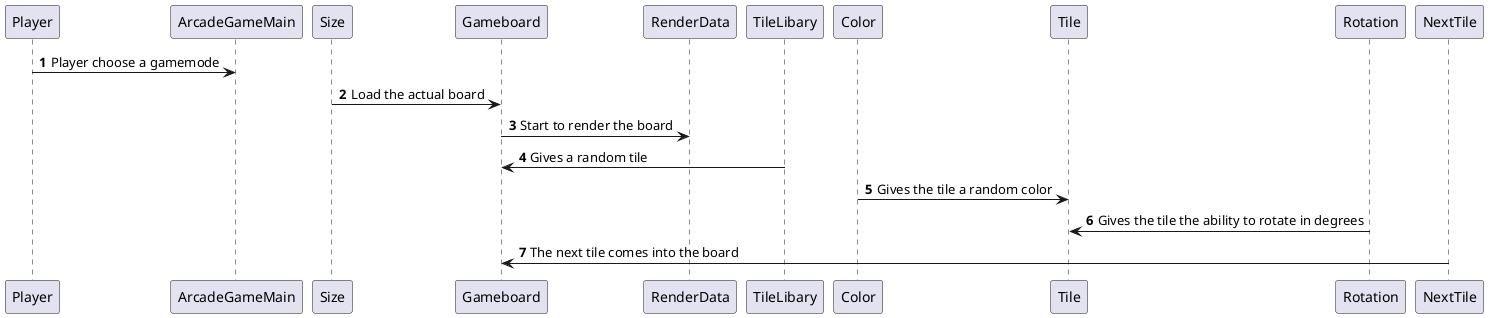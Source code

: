 @startuml
'https://plantuml.com/sequence-diagram


autonumber
Player -> ArcadeGameMain: Player choose a gamemode
Size -> Gameboard: Load the actual board
Gameboard -> RenderData: Start to render the board
TileLibary -> Gameboard: Gives a random tile
Color -> Tile: Gives the tile a random color
Rotation -> Tile: Gives the tile the ability to rotate in degrees
NextTile -> Gameboard: The next tile comes into the board




@enduml
